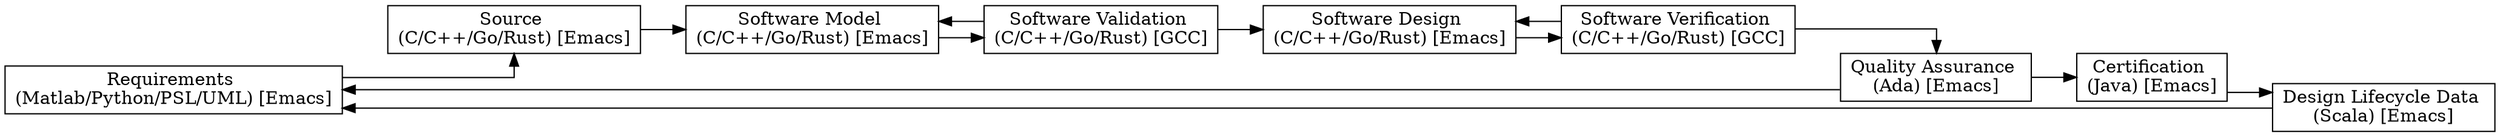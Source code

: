 digraph Project {
  // Introduction
  graph [rankdir = LR, splines=ortho];
  node[shape=record];

  // Blocks
  Requirements[label="Requirements \n(Matlab/Python/PSL/UML) [Emacs]"];
  Source[label="Source \n(C/C++/Go/Rust) [Emacs]"];
  Model[label="Software Model \n(C/C++/Go/Rust) [Emacs]"];
  Validation[label="Software Validation \n(C/C++/Go/Rust) [GCC]"];
  Design[label="Software Design \n(C/C++/Go/Rust) [Emacs]"];
  Verification[label="Software Verification \n(C/C++/Go/Rust) [GCC]"];
  Quality[label="Quality Assurance \n(Ada) [Emacs]"];
  Certification[label="Certification \n(Java) [Emacs]"];
  Lifecycle[label="Design Lifecycle Data \n(Scala) [Emacs]"];

  // Sequence
  Requirements -> Source;
  Source -> Model;
  Model -> Validation;
  Validation -> Design;
  Design -> Verification;
  Verification -> Quality;
  Quality -> Certification;
  Certification -> Lifecycle;
  Lifecycle -> Requirements;

  // Feedback
  Validation -> Model;
  Verification -> Design;
  Quality -> Requirements;
}

